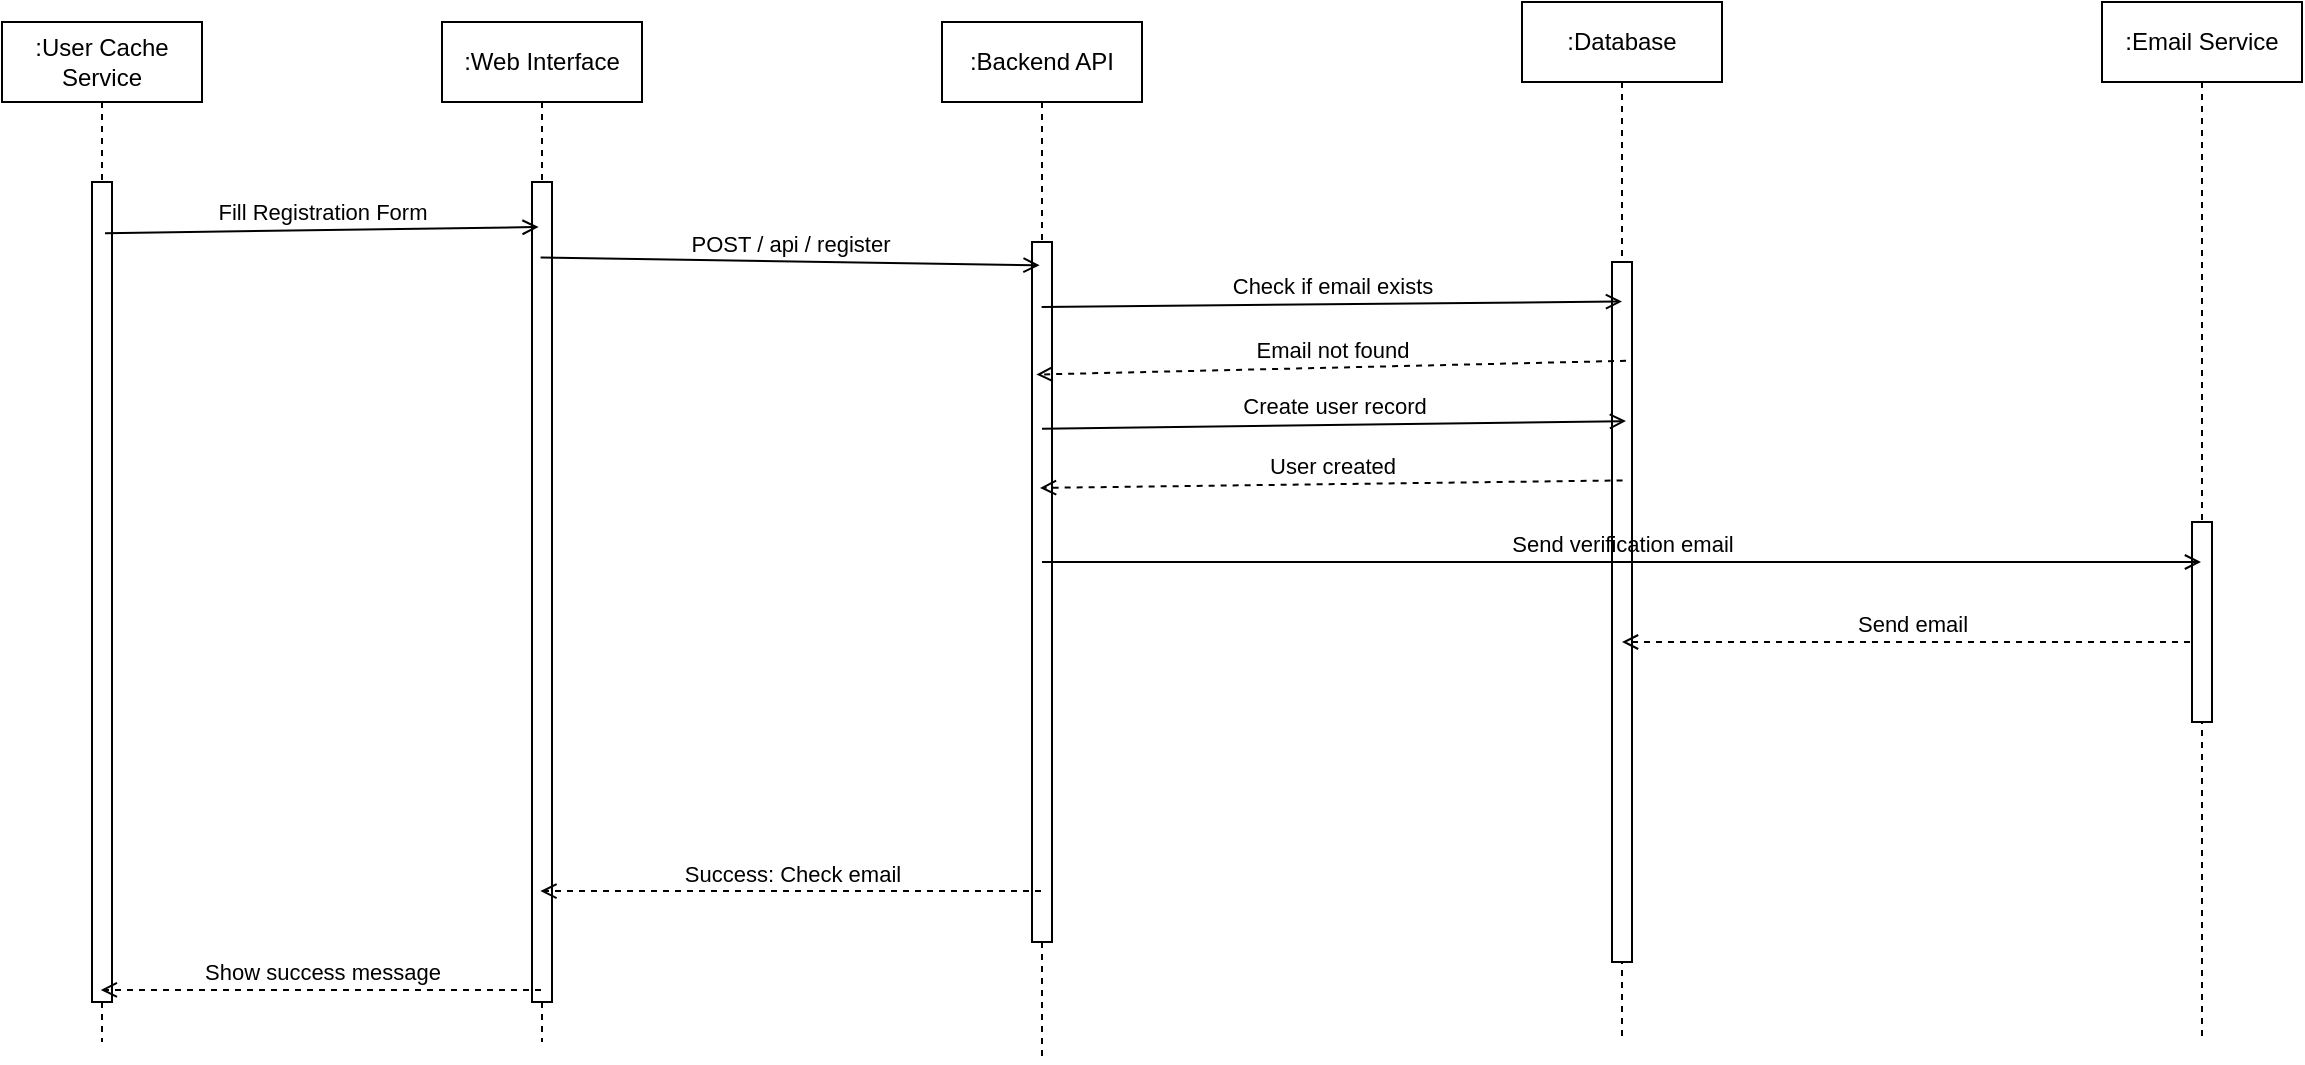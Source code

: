 <mxfile>
    <diagram id="HrRX0jawG7e7EQVoBvma" name="Page-1">
        <mxGraphModel dx="778" dy="490" grid="1" gridSize="10" guides="1" tooltips="1" connect="1" arrows="1" fold="1" page="1" pageScale="1" pageWidth="850" pageHeight="1100" math="0" shadow="0">
            <root>
                <mxCell id="0"/>
                <mxCell id="1" parent="0"/>
                <mxCell id="2" value=":User Cache Service" style="shape=umlLifeline;perimeter=lifelinePerimeter;whiteSpace=wrap;html=1;container=1;collapsible=0;recursiveResize=0;outlineConnect=0;" parent="1" vertex="1">
                    <mxGeometry x="140" y="90" width="100" height="510" as="geometry"/>
                </mxCell>
                <mxCell id="3" value="" style="html=1;points=[];perimeter=orthogonalPerimeter;" parent="2" vertex="1">
                    <mxGeometry x="45" y="80" width="10" height="410" as="geometry"/>
                </mxCell>
                <mxCell id="4" value=":Web Interface" style="shape=umlLifeline;perimeter=lifelinePerimeter;whiteSpace=wrap;html=1;container=1;collapsible=0;recursiveResize=0;outlineConnect=0;" parent="1" vertex="1">
                    <mxGeometry x="360" y="90" width="100" height="510" as="geometry"/>
                </mxCell>
                <mxCell id="27" value="" style="html=1;points=[];perimeter=orthogonalPerimeter;" parent="4" vertex="1">
                    <mxGeometry x="45" y="80" width="10" height="410" as="geometry"/>
                </mxCell>
                <mxCell id="5" value=":Backend API" style="shape=umlLifeline;perimeter=lifelinePerimeter;whiteSpace=wrap;html=1;container=1;collapsible=0;recursiveResize=0;outlineConnect=0;" parent="1" vertex="1">
                    <mxGeometry x="610" y="90" width="100" height="520" as="geometry"/>
                </mxCell>
                <mxCell id="28" value="" style="html=1;points=[];perimeter=orthogonalPerimeter;" parent="5" vertex="1">
                    <mxGeometry x="45" y="110" width="10" height="350" as="geometry"/>
                </mxCell>
                <mxCell id="6" value=":Database" style="shape=umlLifeline;perimeter=lifelinePerimeter;whiteSpace=wrap;html=1;container=1;collapsible=0;recursiveResize=0;outlineConnect=0;" parent="1" vertex="1">
                    <mxGeometry x="900" y="80" width="100" height="520" as="geometry"/>
                </mxCell>
                <mxCell id="29" value="" style="html=1;points=[];perimeter=orthogonalPerimeter;" parent="6" vertex="1">
                    <mxGeometry x="45" y="130" width="10" height="350" as="geometry"/>
                </mxCell>
                <mxCell id="7" value=":Email Service" style="shape=umlLifeline;perimeter=lifelinePerimeter;whiteSpace=wrap;html=1;container=1;collapsible=0;recursiveResize=0;outlineConnect=0;" parent="1" vertex="1">
                    <mxGeometry x="1190" y="80" width="100" height="520" as="geometry"/>
                </mxCell>
                <mxCell id="26" value="Send email" style="html=1;verticalAlign=bottom;labelBackgroundColor=none;endArrow=open;endFill=0;dashed=1;" parent="7" target="6" edge="1">
                    <mxGeometry width="160" relative="1" as="geometry">
                        <mxPoint x="50" y="320.0" as="sourcePoint"/>
                        <mxPoint x="-120" y="320.0" as="targetPoint"/>
                    </mxGeometry>
                </mxCell>
                <mxCell id="30" value="" style="html=1;points=[];perimeter=orthogonalPerimeter;" parent="7" vertex="1">
                    <mxGeometry x="45" y="260" width="10" height="100" as="geometry"/>
                </mxCell>
                <mxCell id="8" value="Fill Registration Form" style="html=1;verticalAlign=bottom;labelBackgroundColor=none;endArrow=open;endFill=0;entryX=0.483;entryY=0.201;entryDx=0;entryDy=0;entryPerimeter=0;exitX=0.515;exitY=0.207;exitDx=0;exitDy=0;exitPerimeter=0;" parent="1" source="2" target="4" edge="1">
                    <mxGeometry width="160" relative="1" as="geometry">
                        <mxPoint x="210" y="190" as="sourcePoint"/>
                        <mxPoint x="370" y="190" as="targetPoint"/>
                    </mxGeometry>
                </mxCell>
                <mxCell id="9" value="POST / api / register" style="html=1;verticalAlign=bottom;labelBackgroundColor=none;endArrow=open;endFill=0;entryX=0.488;entryY=0.234;entryDx=0;entryDy=0;entryPerimeter=0;exitX=0.493;exitY=0.231;exitDx=0;exitDy=0;exitPerimeter=0;" parent="1" source="4" target="5" edge="1">
                    <mxGeometry width="160" relative="1" as="geometry">
                        <mxPoint x="440" y="210" as="sourcePoint"/>
                        <mxPoint x="600" y="210" as="targetPoint"/>
                    </mxGeometry>
                </mxCell>
                <mxCell id="10" value="Check if email exists" style="html=1;verticalAlign=bottom;labelBackgroundColor=none;endArrow=open;endFill=0;exitX=0.498;exitY=0.274;exitDx=0;exitDy=0;exitPerimeter=0;entryX=0.5;entryY=0.288;entryDx=0;entryDy=0;entryPerimeter=0;" parent="1" source="5" target="6" edge="1">
                    <mxGeometry width="160" relative="1" as="geometry">
                        <mxPoint x="680" y="230.0" as="sourcePoint"/>
                        <mxPoint x="840" y="230.0" as="targetPoint"/>
                    </mxGeometry>
                </mxCell>
                <mxCell id="12" value="Create user record" style="html=1;verticalAlign=bottom;labelBackgroundColor=none;endArrow=open;endFill=0;entryX=0.52;entryY=0.403;entryDx=0;entryDy=0;entryPerimeter=0;exitX=0.5;exitY=0.391;exitDx=0;exitDy=0;exitPerimeter=0;" parent="1" source="5" target="6" edge="1">
                    <mxGeometry width="160" relative="1" as="geometry">
                        <mxPoint x="680" y="290" as="sourcePoint"/>
                        <mxPoint x="840" y="290" as="targetPoint"/>
                    </mxGeometry>
                </mxCell>
                <mxCell id="15" value="Send verification email" style="html=1;verticalAlign=bottom;labelBackgroundColor=none;endArrow=open;endFill=0;" parent="1" target="7" edge="1">
                    <mxGeometry width="160" relative="1" as="geometry">
                        <mxPoint x="660" y="360" as="sourcePoint"/>
                        <mxPoint x="820" y="360" as="targetPoint"/>
                    </mxGeometry>
                </mxCell>
                <mxCell id="20" value="Success: Check email" style="html=1;verticalAlign=bottom;labelBackgroundColor=none;endArrow=open;endFill=0;dashed=1;entryX=0.492;entryY=0.852;entryDx=0;entryDy=0;entryPerimeter=0;" parent="1" source="5" target="4" edge="1">
                    <mxGeometry width="160" relative="1" as="geometry">
                        <mxPoint x="620" y="380" as="sourcePoint"/>
                        <mxPoint x="450" y="380" as="targetPoint"/>
                    </mxGeometry>
                </mxCell>
                <mxCell id="22" value="Show success message" style="html=1;verticalAlign=bottom;labelBackgroundColor=none;endArrow=open;endFill=0;dashed=1;entryX=0.494;entryY=0.949;entryDx=0;entryDy=0;entryPerimeter=0;" parent="1" source="4" target="2" edge="1">
                    <mxGeometry width="160" relative="1" as="geometry">
                        <mxPoint x="300" y="440" as="sourcePoint"/>
                        <mxPoint x="210" y="420" as="targetPoint"/>
                    </mxGeometry>
                </mxCell>
                <mxCell id="23" value="Email not found" style="html=1;verticalAlign=bottom;labelBackgroundColor=none;endArrow=open;endFill=0;dashed=1;exitX=0.52;exitY=0.345;exitDx=0;exitDy=0;exitPerimeter=0;entryX=0.472;entryY=0.339;entryDx=0;entryDy=0;entryPerimeter=0;" parent="1" source="6" target="5" edge="1">
                    <mxGeometry width="160" relative="1" as="geometry">
                        <mxPoint x="850" y="260.0" as="sourcePoint"/>
                        <mxPoint x="680" y="260.0" as="targetPoint"/>
                    </mxGeometry>
                </mxCell>
                <mxCell id="24" value="User created" style="html=1;verticalAlign=bottom;labelBackgroundColor=none;endArrow=open;endFill=0;dashed=1;exitX=0.503;exitY=0.46;exitDx=0;exitDy=0;exitPerimeter=0;entryX=0.49;entryY=0.448;entryDx=0;entryDy=0;entryPerimeter=0;" parent="1" source="6" target="5" edge="1">
                    <mxGeometry width="160" relative="1" as="geometry">
                        <mxPoint x="840" y="320.0" as="sourcePoint"/>
                        <mxPoint x="670" y="320.0" as="targetPoint"/>
                    </mxGeometry>
                </mxCell>
            </root>
        </mxGraphModel>
    </diagram>
</mxfile>